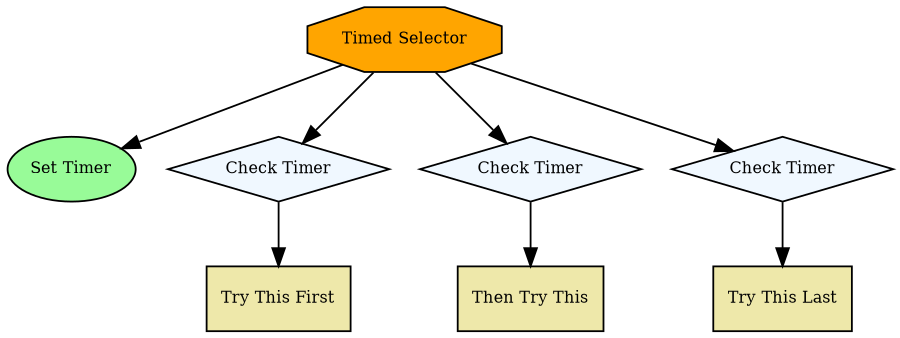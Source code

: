 digraph decorator {
	dpi="300"; ratio=auto; size="6,6";
	graph [fontname="times-roman"];
	node [fontname="times-roman"];
	edge [fontname="times-roman"];

	selector [fillcolor=orange, fontcolor=black, fontsize=9, label="Timed Selector", shape=octagon, style=filled];
	setTimer [fillcolor=palegreen, fontcolor=black, fontsize=9, label="Set Timer", shape=ellipse, style=filled];
	checkTime1 [fillcolor=aliceblue, fontcolor=black, fontsize=9, label="Check Timer", shape=diamond, style=filled];
	task1 [fillcolor=palegoldenrod, fontcolor=black, fontsize=9, label="Try This First", shape=rectangle, style=filled];
	checkTime2 [fillcolor=aliceblue, fontcolor=black, fontsize=9, label="Check Timer", shape=diamond, style=filled];
	task2 [fillcolor=palegoldenrod, fontcolor=black, fontsize=9, label="Then Try This", shape=rectangle, style=filled];
	checkTime3 [fillcolor=aliceblue, fontcolor=black, fontsize=9, label="Check Timer", shape=diamond, style=filled];
	task3 [fillcolor=palegoldenrod, fontcolor=black, fontsize=9, label="Try This Last", shape=rectangle, style=filled];
	selector -> setTimer
	selector -> checkTime1
	selector -> checkTime2
	selector -> checkTime3
	checkTime1 -> task1
	checkTime2 -> task2
	checkTime3 -> task3
}
